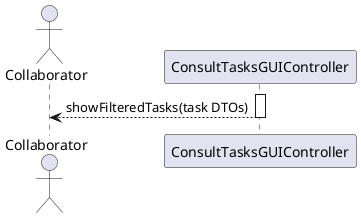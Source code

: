 @startuml
actor "Collaborator" as Collaborator
participant "ConsultTasksGUIController" as UI

activate UI
UI --> Collaborator: showFilteredTasks(task DTOs)
deactivate UI
deactivate Collaborator
@enduml


